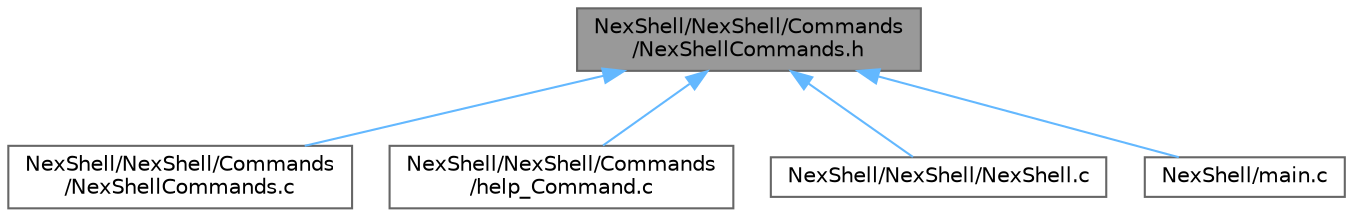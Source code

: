 digraph "NexShell/NexShell/Commands/NexShellCommands.h"
{
 // LATEX_PDF_SIZE
  bgcolor="transparent";
  edge [fontname=Helvetica,fontsize=10,labelfontname=Helvetica,labelfontsize=10];
  node [fontname=Helvetica,fontsize=10,shape=box,height=0.2,width=0.4];
  Node1 [id="Node000001",label="NexShell/NexShell/Commands\l/NexShellCommands.h",height=0.2,width=0.4,color="gray40", fillcolor="grey60", style="filled", fontcolor="black",tooltip=" "];
  Node1 -> Node2 [id="edge1_Node000001_Node000002",dir="back",color="steelblue1",style="solid",tooltip=" "];
  Node2 [id="Node000002",label="NexShell/NexShell/Commands\l/NexShellCommands.c",height=0.2,width=0.4,color="grey40", fillcolor="white", style="filled",URL="$_nex_shell_commands_8c_source.html",tooltip=" "];
  Node1 -> Node3 [id="edge2_Node000001_Node000003",dir="back",color="steelblue1",style="solid",tooltip=" "];
  Node3 [id="Node000003",label="NexShell/NexShell/Commands\l/help_Command.c",height=0.2,width=0.4,color="grey40", fillcolor="white", style="filled",URL="$help___command_8c_source.html",tooltip=" "];
  Node1 -> Node4 [id="edge3_Node000001_Node000004",dir="back",color="steelblue1",style="solid",tooltip=" "];
  Node4 [id="Node000004",label="NexShell/NexShell/NexShell.c",height=0.2,width=0.4,color="grey40", fillcolor="white", style="filled",URL="$_nex_shell_8c.html",tooltip=" "];
  Node1 -> Node5 [id="edge4_Node000001_Node000005",dir="back",color="steelblue1",style="solid",tooltip=" "];
  Node5 [id="Node000005",label="NexShell/main.c",height=0.2,width=0.4,color="grey40", fillcolor="white", style="filled",URL="$main_8c_source.html",tooltip=" "];
}
